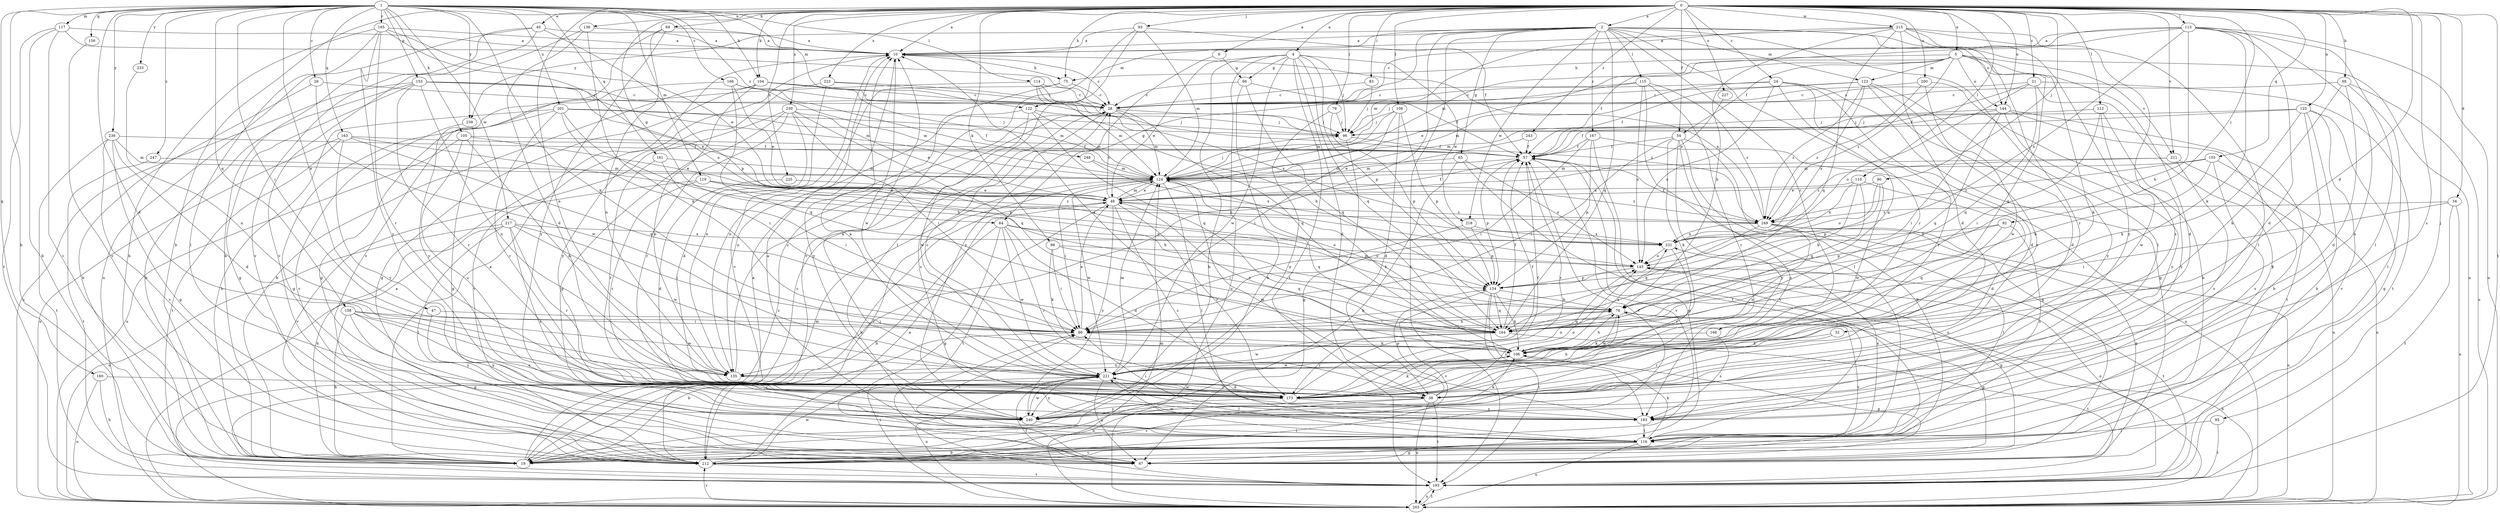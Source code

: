 strict digraph  {
0;
1;
2;
4;
5;
6;
10;
19;
21;
24;
26;
28;
32;
34;
38;
40;
47;
48;
54;
57;
64;
65;
66;
67;
68;
69;
75;
76;
79;
83;
86;
90;
92;
93;
95;
96;
98;
104;
105;
106;
108;
110;
112;
113;
114;
115;
116;
117;
119;
122;
123;
124;
125;
135;
138;
144;
145;
153;
154;
155;
156;
158;
160;
161;
163;
164;
165;
166;
167;
168;
173;
183;
193;
200;
201;
203;
211;
212;
215;
217;
218;
221;
223;
225;
227;
230;
231;
233;
236;
239;
240;
243;
247;
248;
249;
0 -> 2  [label=a];
0 -> 4  [label=a];
0 -> 5  [label=a];
0 -> 6  [label=a];
0 -> 10  [label=a];
0 -> 19  [label=b];
0 -> 21  [label=c];
0 -> 24  [label=c];
0 -> 32  [label=d];
0 -> 34  [label=d];
0 -> 40  [label=e];
0 -> 54  [label=f];
0 -> 64  [label=g];
0 -> 68  [label=h];
0 -> 69  [label=h];
0 -> 75  [label=h];
0 -> 79  [label=i];
0 -> 83  [label=i];
0 -> 90  [label=j];
0 -> 92  [label=j];
0 -> 93  [label=j];
0 -> 95  [label=j];
0 -> 98  [label=k];
0 -> 104  [label=k];
0 -> 108  [label=l];
0 -> 110  [label=l];
0 -> 112  [label=l];
0 -> 113  [label=l];
0 -> 125  [label=n];
0 -> 135  [label=n];
0 -> 138  [label=o];
0 -> 144  [label=o];
0 -> 155  [label=q];
0 -> 183  [label=s];
0 -> 193  [label=t];
0 -> 200  [label=u];
0 -> 211  [label=v];
0 -> 215  [label=w];
0 -> 223  [label=x];
0 -> 225  [label=x];
0 -> 227  [label=x];
0 -> 230  [label=x];
0 -> 243  [label=z];
1 -> 19  [label=b];
1 -> 26  [label=c];
1 -> 38  [label=d];
1 -> 47  [label=e];
1 -> 86  [label=i];
1 -> 104  [label=k];
1 -> 105  [label=k];
1 -> 106  [label=k];
1 -> 114  [label=l];
1 -> 117  [label=m];
1 -> 119  [label=m];
1 -> 122  [label=m];
1 -> 153  [label=p];
1 -> 156  [label=q];
1 -> 158  [label=q];
1 -> 160  [label=q];
1 -> 161  [label=q];
1 -> 163  [label=q];
1 -> 165  [label=r];
1 -> 166  [label=r];
1 -> 201  [label=u];
1 -> 217  [label=w];
1 -> 233  [label=y];
1 -> 236  [label=y];
1 -> 239  [label=y];
1 -> 247  [label=z];
1 -> 248  [label=z];
2 -> 10  [label=a];
2 -> 64  [label=g];
2 -> 65  [label=g];
2 -> 115  [label=l];
2 -> 116  [label=l];
2 -> 122  [label=m];
2 -> 123  [label=m];
2 -> 135  [label=n];
2 -> 144  [label=o];
2 -> 164  [label=q];
2 -> 167  [label=r];
2 -> 168  [label=r];
2 -> 173  [label=r];
2 -> 193  [label=t];
2 -> 203  [label=u];
2 -> 218  [label=w];
2 -> 239  [label=y];
4 -> 19  [label=b];
4 -> 38  [label=d];
4 -> 48  [label=e];
4 -> 66  [label=g];
4 -> 96  [label=j];
4 -> 154  [label=p];
4 -> 164  [label=q];
4 -> 193  [label=t];
4 -> 203  [label=u];
4 -> 218  [label=w];
4 -> 221  [label=w];
5 -> 38  [label=d];
5 -> 48  [label=e];
5 -> 54  [label=f];
5 -> 57  [label=f];
5 -> 75  [label=h];
5 -> 106  [label=k];
5 -> 123  [label=m];
5 -> 144  [label=o];
5 -> 164  [label=q];
5 -> 211  [label=v];
5 -> 249  [label=z];
6 -> 66  [label=g];
6 -> 240  [label=y];
10 -> 28  [label=c];
10 -> 75  [label=h];
10 -> 212  [label=v];
10 -> 221  [label=w];
19 -> 10  [label=a];
19 -> 28  [label=c];
19 -> 57  [label=f];
19 -> 124  [label=m];
21 -> 28  [label=c];
21 -> 57  [label=f];
21 -> 116  [label=l];
21 -> 145  [label=o];
21 -> 164  [label=q];
21 -> 193  [label=t];
24 -> 28  [label=c];
24 -> 38  [label=d];
24 -> 67  [label=g];
24 -> 124  [label=m];
24 -> 145  [label=o];
24 -> 164  [label=q];
24 -> 173  [label=r];
26 -> 19  [label=b];
26 -> 28  [label=c];
26 -> 221  [label=w];
28 -> 96  [label=j];
28 -> 124  [label=m];
28 -> 164  [label=q];
28 -> 183  [label=s];
32 -> 106  [label=k];
32 -> 173  [label=r];
34 -> 86  [label=i];
34 -> 193  [label=t];
34 -> 203  [label=u];
34 -> 249  [label=z];
38 -> 10  [label=a];
38 -> 19  [label=b];
38 -> 145  [label=o];
38 -> 154  [label=p];
38 -> 193  [label=t];
38 -> 203  [label=u];
38 -> 212  [label=v];
40 -> 10  [label=a];
40 -> 19  [label=b];
40 -> 154  [label=p];
40 -> 203  [label=u];
40 -> 212  [label=v];
47 -> 86  [label=i];
47 -> 240  [label=y];
48 -> 19  [label=b];
48 -> 28  [label=c];
48 -> 57  [label=f];
48 -> 124  [label=m];
48 -> 164  [label=q];
48 -> 173  [label=r];
48 -> 183  [label=s];
48 -> 193  [label=t];
48 -> 240  [label=y];
48 -> 249  [label=z];
54 -> 19  [label=b];
54 -> 57  [label=f];
54 -> 67  [label=g];
54 -> 86  [label=i];
54 -> 106  [label=k];
54 -> 183  [label=s];
54 -> 240  [label=y];
57 -> 67  [label=g];
57 -> 124  [label=m];
57 -> 154  [label=p];
57 -> 173  [label=r];
57 -> 212  [label=v];
64 -> 19  [label=b];
64 -> 38  [label=d];
64 -> 67  [label=g];
64 -> 145  [label=o];
64 -> 173  [label=r];
64 -> 221  [label=w];
64 -> 231  [label=x];
65 -> 19  [label=b];
65 -> 124  [label=m];
65 -> 145  [label=o];
65 -> 203  [label=u];
66 -> 19  [label=b];
66 -> 28  [label=c];
66 -> 57  [label=f];
66 -> 164  [label=q];
68 -> 28  [label=c];
68 -> 38  [label=d];
68 -> 106  [label=k];
68 -> 116  [label=l];
68 -> 203  [label=u];
69 -> 10  [label=a];
69 -> 135  [label=n];
69 -> 212  [label=v];
69 -> 240  [label=y];
75 -> 28  [label=c];
75 -> 135  [label=n];
75 -> 240  [label=y];
76 -> 67  [label=g];
76 -> 86  [label=i];
76 -> 164  [label=q];
76 -> 212  [label=v];
76 -> 221  [label=w];
79 -> 96  [label=j];
79 -> 154  [label=p];
79 -> 240  [label=y];
83 -> 28  [label=c];
83 -> 96  [label=j];
86 -> 19  [label=b];
86 -> 48  [label=e];
86 -> 76  [label=h];
86 -> 106  [label=k];
90 -> 48  [label=e];
90 -> 145  [label=o];
90 -> 154  [label=p];
90 -> 221  [label=w];
92 -> 154  [label=p];
92 -> 164  [label=q];
92 -> 183  [label=s];
92 -> 231  [label=x];
93 -> 10  [label=a];
93 -> 57  [label=f];
93 -> 116  [label=l];
93 -> 124  [label=m];
93 -> 212  [label=v];
95 -> 116  [label=l];
95 -> 193  [label=t];
96 -> 57  [label=f];
96 -> 67  [label=g];
98 -> 86  [label=i];
98 -> 106  [label=k];
98 -> 145  [label=o];
98 -> 164  [label=q];
104 -> 19  [label=b];
104 -> 28  [label=c];
104 -> 67  [label=g];
104 -> 96  [label=j];
104 -> 124  [label=m];
104 -> 135  [label=n];
105 -> 48  [label=e];
105 -> 57  [label=f];
105 -> 135  [label=n];
105 -> 183  [label=s];
105 -> 203  [label=u];
106 -> 10  [label=a];
106 -> 48  [label=e];
106 -> 67  [label=g];
106 -> 76  [label=h];
106 -> 135  [label=n];
106 -> 221  [label=w];
106 -> 231  [label=x];
108 -> 38  [label=d];
108 -> 86  [label=i];
108 -> 96  [label=j];
108 -> 124  [label=m];
108 -> 154  [label=p];
110 -> 38  [label=d];
110 -> 48  [label=e];
110 -> 76  [label=h];
110 -> 164  [label=q];
110 -> 231  [label=x];
112 -> 86  [label=i];
112 -> 96  [label=j];
112 -> 221  [label=w];
112 -> 240  [label=y];
113 -> 10  [label=a];
113 -> 28  [label=c];
113 -> 38  [label=d];
113 -> 76  [label=h];
113 -> 106  [label=k];
113 -> 116  [label=l];
113 -> 124  [label=m];
113 -> 183  [label=s];
113 -> 203  [label=u];
113 -> 231  [label=x];
114 -> 28  [label=c];
114 -> 67  [label=g];
114 -> 124  [label=m];
114 -> 231  [label=x];
114 -> 249  [label=z];
115 -> 28  [label=c];
115 -> 96  [label=j];
115 -> 116  [label=l];
115 -> 145  [label=o];
115 -> 173  [label=r];
115 -> 249  [label=z];
116 -> 10  [label=a];
116 -> 19  [label=b];
116 -> 57  [label=f];
116 -> 67  [label=g];
116 -> 86  [label=i];
116 -> 106  [label=k];
116 -> 203  [label=u];
116 -> 212  [label=v];
116 -> 221  [label=w];
116 -> 231  [label=x];
117 -> 10  [label=a];
117 -> 19  [label=b];
117 -> 28  [label=c];
117 -> 193  [label=t];
117 -> 212  [label=v];
119 -> 48  [label=e];
119 -> 76  [label=h];
119 -> 173  [label=r];
119 -> 212  [label=v];
119 -> 249  [label=z];
122 -> 96  [label=j];
122 -> 124  [label=m];
122 -> 135  [label=n];
122 -> 164  [label=q];
122 -> 221  [label=w];
123 -> 28  [label=c];
123 -> 38  [label=d];
123 -> 57  [label=f];
123 -> 173  [label=r];
123 -> 231  [label=x];
123 -> 240  [label=y];
123 -> 249  [label=z];
124 -> 48  [label=e];
124 -> 86  [label=i];
124 -> 96  [label=j];
124 -> 106  [label=k];
124 -> 116  [label=l];
124 -> 212  [label=v];
124 -> 221  [label=w];
124 -> 249  [label=z];
125 -> 19  [label=b];
125 -> 57  [label=f];
125 -> 67  [label=g];
125 -> 96  [label=j];
125 -> 106  [label=k];
125 -> 212  [label=v];
125 -> 240  [label=y];
135 -> 28  [label=c];
135 -> 38  [label=d];
138 -> 10  [label=a];
138 -> 38  [label=d];
138 -> 106  [label=k];
138 -> 212  [label=v];
144 -> 19  [label=b];
144 -> 86  [label=i];
144 -> 96  [label=j];
144 -> 124  [label=m];
144 -> 164  [label=q];
144 -> 193  [label=t];
144 -> 240  [label=y];
145 -> 67  [label=g];
145 -> 154  [label=p];
145 -> 193  [label=t];
153 -> 19  [label=b];
153 -> 28  [label=c];
153 -> 48  [label=e];
153 -> 67  [label=g];
153 -> 124  [label=m];
153 -> 135  [label=n];
153 -> 173  [label=r];
153 -> 203  [label=u];
154 -> 76  [label=h];
154 -> 106  [label=k];
154 -> 164  [label=q];
154 -> 183  [label=s];
154 -> 193  [label=t];
154 -> 212  [label=v];
155 -> 76  [label=h];
155 -> 124  [label=m];
155 -> 183  [label=s];
155 -> 203  [label=u];
155 -> 249  [label=z];
156 -> 212  [label=v];
158 -> 19  [label=b];
158 -> 67  [label=g];
158 -> 86  [label=i];
158 -> 183  [label=s];
158 -> 221  [label=w];
158 -> 240  [label=y];
160 -> 19  [label=b];
160 -> 173  [label=r];
160 -> 203  [label=u];
161 -> 86  [label=i];
161 -> 124  [label=m];
161 -> 173  [label=r];
163 -> 57  [label=f];
163 -> 154  [label=p];
163 -> 164  [label=q];
163 -> 193  [label=t];
163 -> 203  [label=u];
163 -> 240  [label=y];
164 -> 57  [label=f];
164 -> 124  [label=m];
164 -> 173  [label=r];
164 -> 193  [label=t];
164 -> 221  [label=w];
165 -> 10  [label=a];
165 -> 19  [label=b];
165 -> 48  [label=e];
165 -> 116  [label=l];
165 -> 145  [label=o];
165 -> 173  [label=r];
165 -> 240  [label=y];
166 -> 28  [label=c];
166 -> 48  [label=e];
166 -> 124  [label=m];
166 -> 164  [label=q];
166 -> 240  [label=y];
167 -> 57  [label=f];
167 -> 86  [label=i];
167 -> 154  [label=p];
167 -> 203  [label=u];
167 -> 212  [label=v];
168 -> 106  [label=k];
168 -> 183  [label=s];
173 -> 10  [label=a];
173 -> 57  [label=f];
173 -> 76  [label=h];
173 -> 106  [label=k];
173 -> 145  [label=o];
173 -> 183  [label=s];
173 -> 221  [label=w];
173 -> 240  [label=y];
183 -> 86  [label=i];
183 -> 116  [label=l];
183 -> 124  [label=m];
193 -> 10  [label=a];
193 -> 145  [label=o];
193 -> 203  [label=u];
200 -> 19  [label=b];
200 -> 28  [label=c];
200 -> 221  [label=w];
200 -> 249  [label=z];
201 -> 19  [label=b];
201 -> 57  [label=f];
201 -> 67  [label=g];
201 -> 76  [label=h];
201 -> 86  [label=i];
201 -> 96  [label=j];
201 -> 173  [label=r];
203 -> 10  [label=a];
203 -> 28  [label=c];
203 -> 76  [label=h];
203 -> 86  [label=i];
203 -> 124  [label=m];
203 -> 193  [label=t];
203 -> 212  [label=v];
211 -> 124  [label=m];
211 -> 183  [label=s];
211 -> 203  [label=u];
211 -> 249  [label=z];
212 -> 48  [label=e];
212 -> 193  [label=t];
212 -> 221  [label=w];
215 -> 10  [label=a];
215 -> 38  [label=d];
215 -> 76  [label=h];
215 -> 116  [label=l];
215 -> 124  [label=m];
215 -> 164  [label=q];
215 -> 173  [label=r];
215 -> 183  [label=s];
215 -> 240  [label=y];
217 -> 19  [label=b];
217 -> 86  [label=i];
217 -> 116  [label=l];
217 -> 173  [label=r];
217 -> 183  [label=s];
217 -> 203  [label=u];
217 -> 221  [label=w];
217 -> 231  [label=x];
218 -> 86  [label=i];
218 -> 154  [label=p];
218 -> 231  [label=x];
221 -> 28  [label=c];
221 -> 57  [label=f];
221 -> 67  [label=g];
221 -> 116  [label=l];
221 -> 124  [label=m];
221 -> 173  [label=r];
221 -> 193  [label=t];
221 -> 203  [label=u];
221 -> 240  [label=y];
223 -> 28  [label=c];
223 -> 76  [label=h];
223 -> 135  [label=n];
223 -> 240  [label=y];
225 -> 38  [label=d];
225 -> 48  [label=e];
227 -> 48  [label=e];
230 -> 38  [label=d];
230 -> 48  [label=e];
230 -> 67  [label=g];
230 -> 86  [label=i];
230 -> 96  [label=j];
230 -> 164  [label=q];
230 -> 173  [label=r];
230 -> 212  [label=v];
231 -> 145  [label=o];
231 -> 173  [label=r];
233 -> 135  [label=n];
236 -> 38  [label=d];
236 -> 57  [label=f];
236 -> 67  [label=g];
236 -> 124  [label=m];
236 -> 193  [label=t];
236 -> 212  [label=v];
239 -> 67  [label=g];
239 -> 212  [label=v];
240 -> 106  [label=k];
240 -> 116  [label=l];
240 -> 221  [label=w];
243 -> 48  [label=e];
243 -> 57  [label=f];
247 -> 124  [label=m];
247 -> 193  [label=t];
248 -> 124  [label=m];
248 -> 231  [label=x];
249 -> 10  [label=a];
249 -> 57  [label=f];
249 -> 67  [label=g];
249 -> 116  [label=l];
249 -> 135  [label=n];
249 -> 164  [label=q];
249 -> 203  [label=u];
249 -> 231  [label=x];
}
